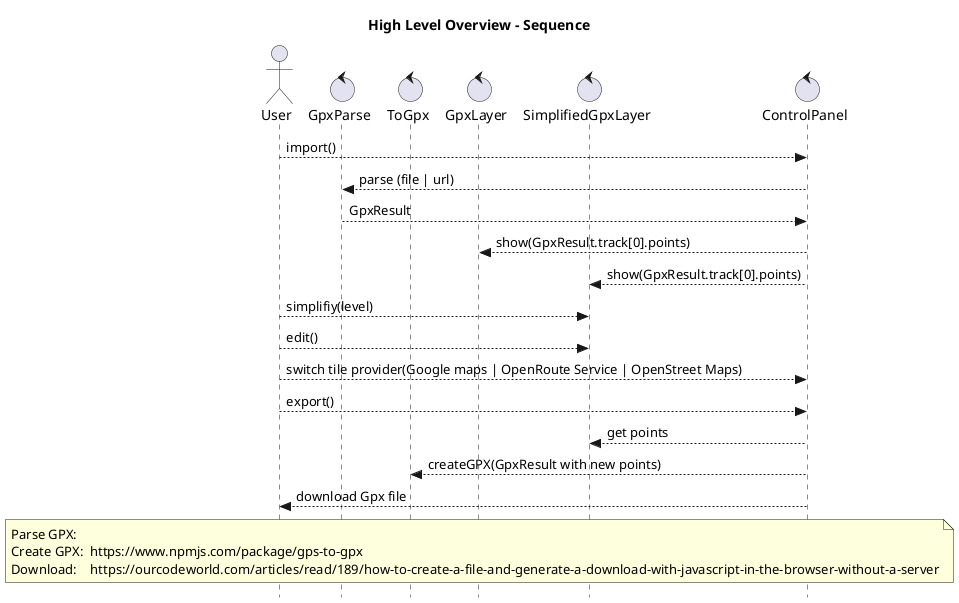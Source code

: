 @startuml

title High Level Overview - Sequence

skinparam style strictuml

actor User

control GpxParse
control ToGpx
control GpxLayer
control SimplifiedGpxLayer
control ControlPanel

User --> ControlPanel : import()
ControlPanel --> GpxParse: parse (file | url)
GpxParse --> ControlPanel : GpxResult
ControlPanel --> GpxLayer : show(GpxResult.track[0].points)
ControlPanel --> SimplifiedGpxLayer : show(GpxResult.track[0].points)

User --> SimplifiedGpxLayer : simplifiy(level)
User --> SimplifiedGpxLayer : edit()

User --> ControlPanel : switch tile provider(Google maps | OpenRoute Service | OpenStreet Maps)

User --> ControlPanel : export()
ControlPanel --> SimplifiedGpxLayer : get points
ControlPanel --> ToGpx : createGPX(GpxResult with new points)
ControlPanel --> User : download Gpx file


note over GpxLayer
Parse GPX:   
Create GPX:  https://www.npmjs.com/package/gps-to-gpx
Download:    https://ourcodeworld.com/articles/read/189/how-to-create-a-file-and-generate-a-download-with-javascript-in-the-browser-without-a-server
end note

@enduml